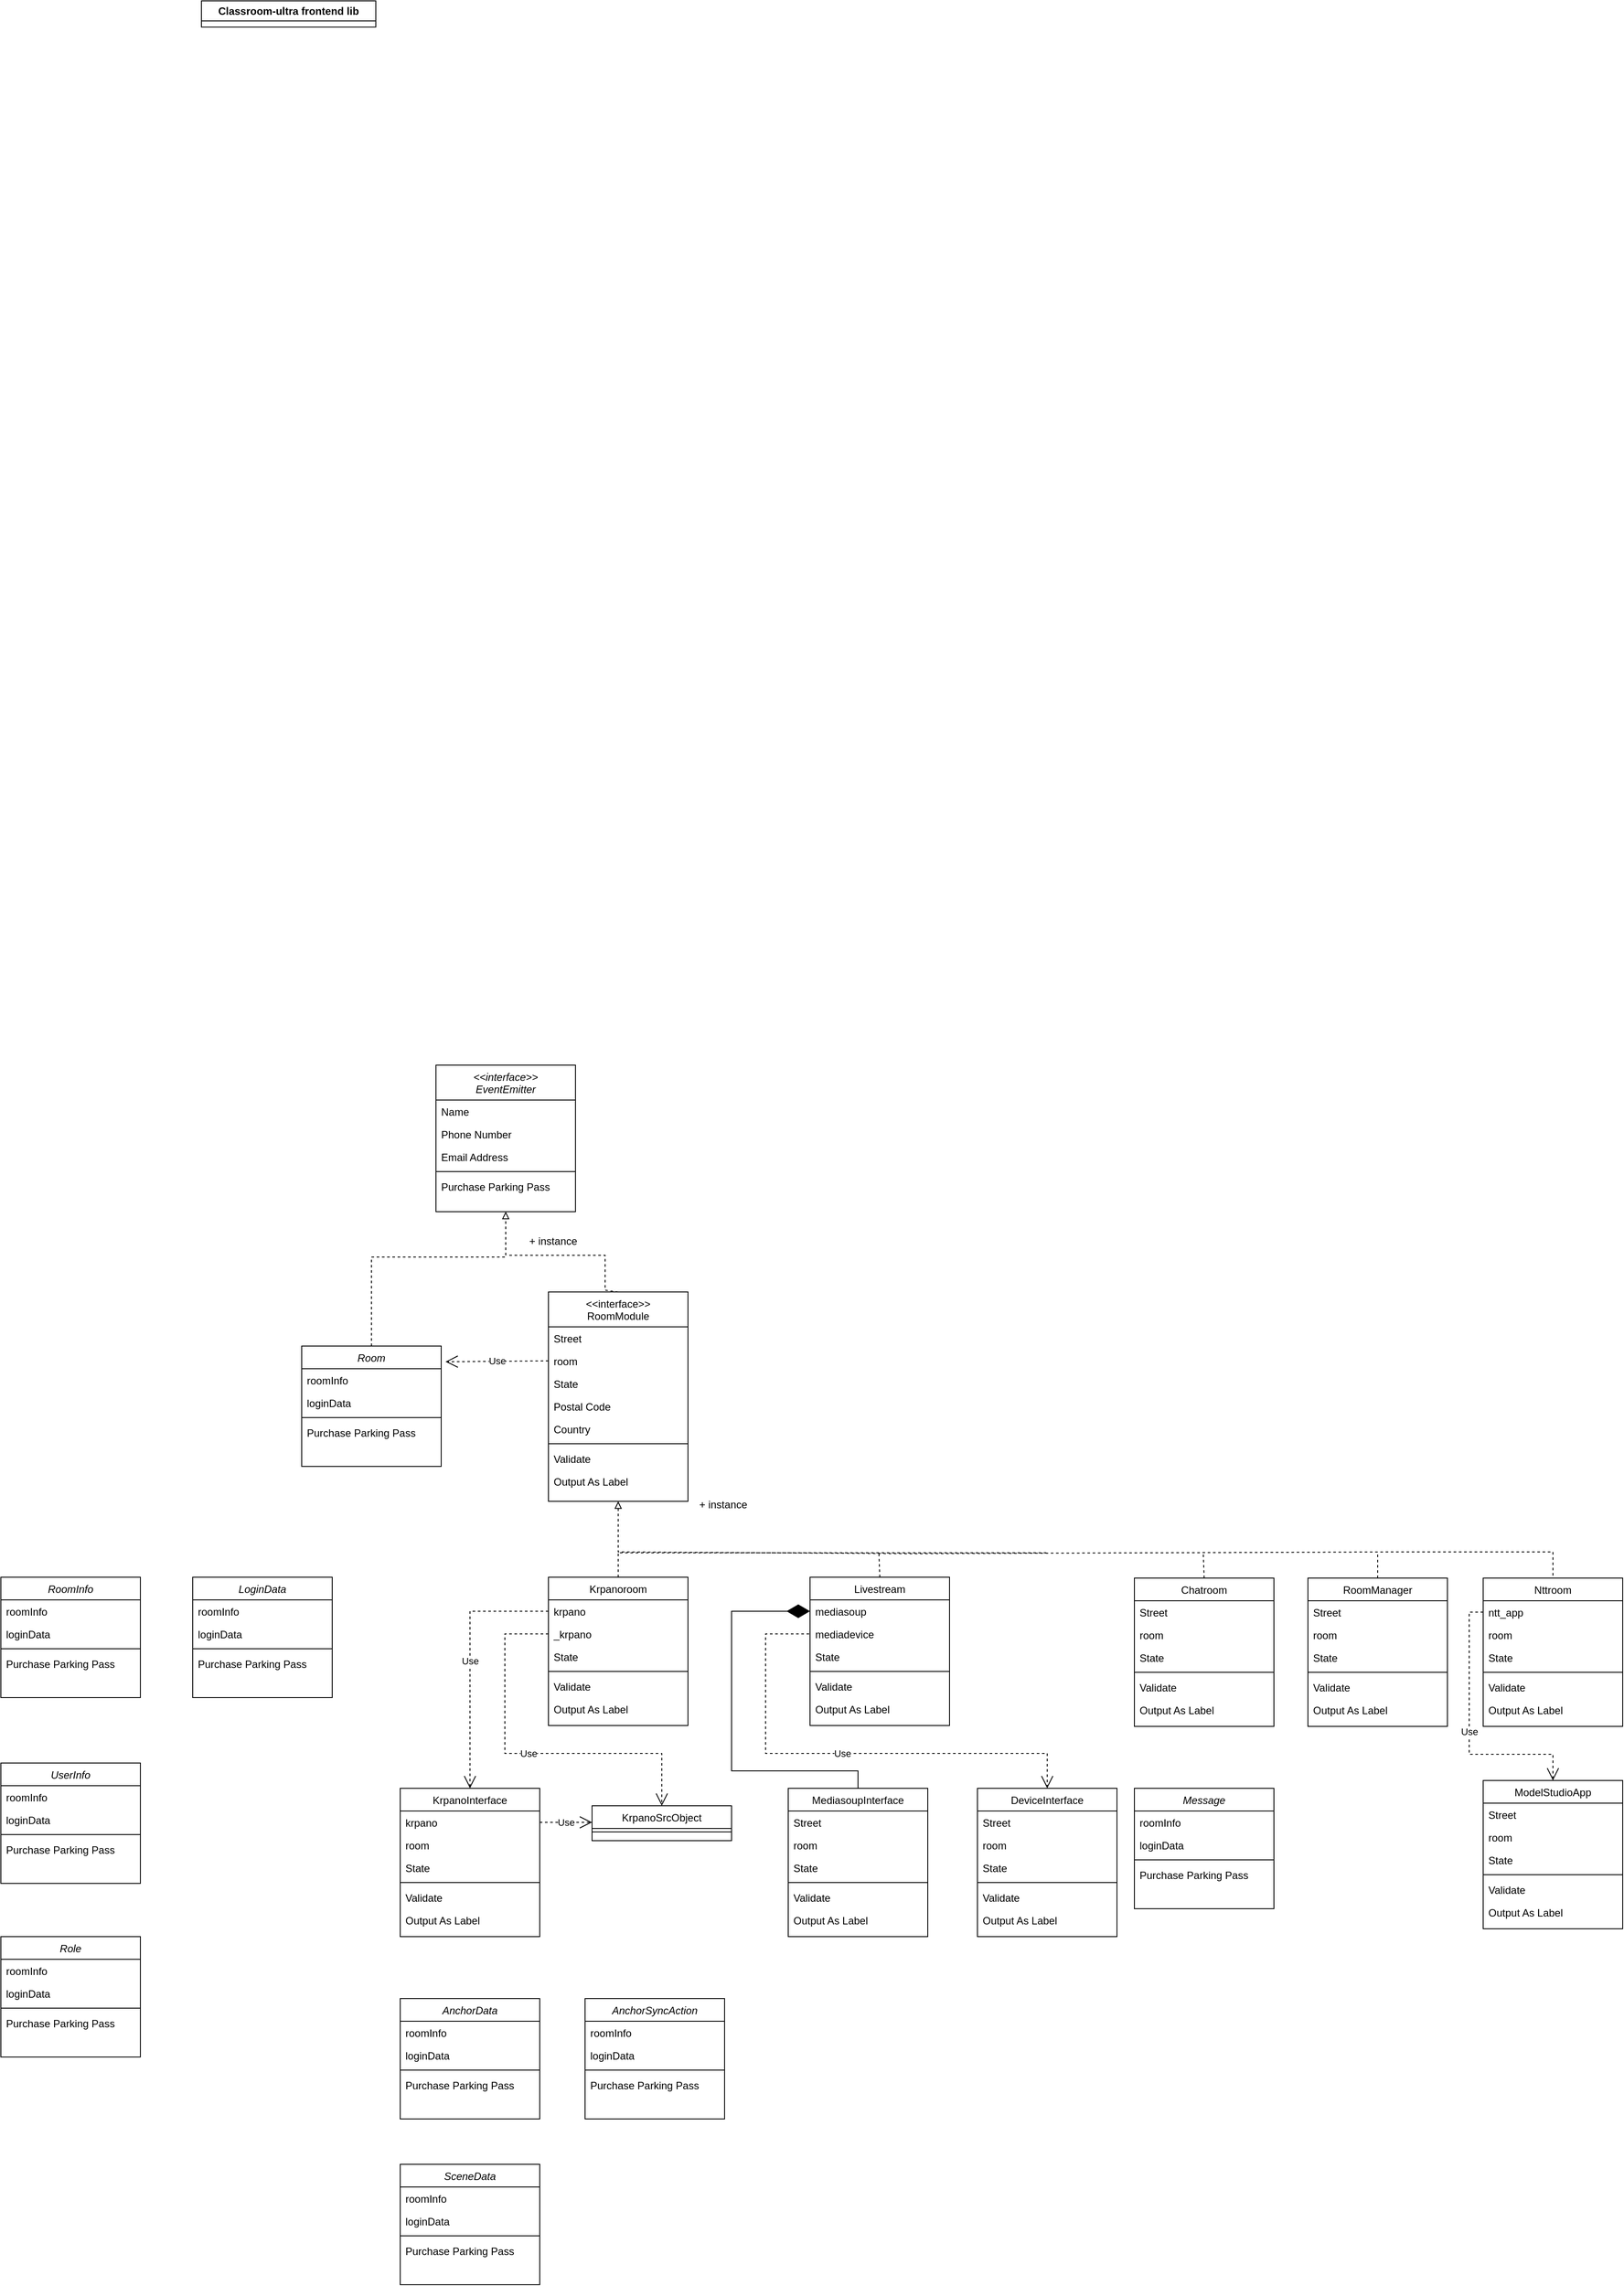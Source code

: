 <mxfile version="20.8.22" type="github">
  <diagram id="C5RBs43oDa-KdzZeNtuy" name="Page-1">
    <mxGraphModel dx="2206" dy="1175" grid="1" gridSize="10" guides="1" tooltips="1" connect="1" arrows="1" fold="1" page="1" pageScale="1" pageWidth="827" pageHeight="1169" math="0" shadow="0">
      <root>
        <mxCell id="WIyWlLk6GJQsqaUBKTNV-0" />
        <mxCell id="WIyWlLk6GJQsqaUBKTNV-1" parent="WIyWlLk6GJQsqaUBKTNV-0" />
        <mxCell id="bi9kwwSS0LqzK5G9adzB-57" value="Classroom-ultra frontend lib" style="swimlane;whiteSpace=wrap;html=1;startSize=23;" vertex="1" collapsed="1" parent="WIyWlLk6GJQsqaUBKTNV-1">
          <mxGeometry x="370" y="190" width="200" height="30" as="geometry">
            <mxRectangle x="370" y="190" width="1030" height="1080" as="alternateBounds" />
          </mxGeometry>
        </mxCell>
        <mxCell id="bi9kwwSS0LqzK5G9adzB-40" value="" style="endArrow=none;html=1;rounded=0;exitX=0.5;exitY=0;exitDx=0;exitDy=0;dashed=1;" edge="1" parent="WIyWlLk6GJQsqaUBKTNV-1" source="bi9kwwSS0LqzK5G9adzB-11">
          <mxGeometry width="50" height="50" relative="1" as="geometry">
            <mxPoint x="1233" y="1979" as="sourcePoint" />
            <mxPoint x="1147" y="1969" as="targetPoint" />
          </mxGeometry>
        </mxCell>
        <mxCell id="bi9kwwSS0LqzK5G9adzB-41" value="" style="endArrow=none;html=1;rounded=0;exitX=0.5;exitY=0;exitDx=0;exitDy=0;dashed=1;" edge="1" parent="WIyWlLk6GJQsqaUBKTNV-1" source="bi9kwwSS0LqzK5G9adzB-18">
          <mxGeometry width="50" height="50" relative="1" as="geometry">
            <mxPoint x="1409" y="1980" as="sourcePoint" />
            <mxPoint x="1519" y="1970" as="targetPoint" />
          </mxGeometry>
        </mxCell>
        <mxCell id="bi9kwwSS0LqzK5G9adzB-43" value="" style="endArrow=none;html=1;rounded=0;exitX=0.5;exitY=0;exitDx=0;exitDy=0;dashed=1;" edge="1" parent="WIyWlLk6GJQsqaUBKTNV-1" source="bi9kwwSS0LqzK5G9adzB-25">
          <mxGeometry width="50" height="50" relative="1" as="geometry">
            <mxPoint x="1409" y="1980" as="sourcePoint" />
            <mxPoint x="1719" y="1970" as="targetPoint" />
          </mxGeometry>
        </mxCell>
        <mxCell id="zkfFHV4jXpPFQw0GAbJ--0" value="Room" style="swimlane;fontStyle=2;align=center;verticalAlign=top;childLayout=stackLayout;horizontal=1;startSize=26;horizontalStack=0;resizeParent=1;resizeLast=0;collapsible=1;marginBottom=0;rounded=0;shadow=0;strokeWidth=1;" parent="WIyWlLk6GJQsqaUBKTNV-1" vertex="1">
          <mxGeometry x="485" y="1732" width="160" height="138" as="geometry">
            <mxRectangle x="230" y="140" width="160" height="26" as="alternateBounds" />
          </mxGeometry>
        </mxCell>
        <mxCell id="zkfFHV4jXpPFQw0GAbJ--1" value="roomInfo" style="text;align=left;verticalAlign=top;spacingLeft=4;spacingRight=4;overflow=hidden;rotatable=0;points=[[0,0.5],[1,0.5]];portConstraint=eastwest;" parent="zkfFHV4jXpPFQw0GAbJ--0" vertex="1">
          <mxGeometry y="26" width="160" height="26" as="geometry" />
        </mxCell>
        <mxCell id="zkfFHV4jXpPFQw0GAbJ--3" value="loginData" style="text;align=left;verticalAlign=top;spacingLeft=4;spacingRight=4;overflow=hidden;rotatable=0;points=[[0,0.5],[1,0.5]];portConstraint=eastwest;rounded=0;shadow=0;html=0;" parent="zkfFHV4jXpPFQw0GAbJ--0" vertex="1">
          <mxGeometry y="52" width="160" height="26" as="geometry" />
        </mxCell>
        <mxCell id="zkfFHV4jXpPFQw0GAbJ--4" value="" style="line;html=1;strokeWidth=1;align=left;verticalAlign=middle;spacingTop=-1;spacingLeft=3;spacingRight=3;rotatable=0;labelPosition=right;points=[];portConstraint=eastwest;" parent="zkfFHV4jXpPFQw0GAbJ--0" vertex="1">
          <mxGeometry y="78" width="160" height="8" as="geometry" />
        </mxCell>
        <mxCell id="zkfFHV4jXpPFQw0GAbJ--5" value="Purchase Parking Pass" style="text;align=left;verticalAlign=top;spacingLeft=4;spacingRight=4;overflow=hidden;rotatable=0;points=[[0,0.5],[1,0.5]];portConstraint=eastwest;" parent="zkfFHV4jXpPFQw0GAbJ--0" vertex="1">
          <mxGeometry y="86" width="160" height="26" as="geometry" />
        </mxCell>
        <mxCell id="bi9kwwSS0LqzK5G9adzB-54" value="+ instance" style="text;strokeColor=none;fillColor=none;align=left;verticalAlign=top;spacingLeft=4;spacingRight=4;overflow=hidden;rotatable=0;points=[[0,0.5],[1,0.5]];portConstraint=eastwest;" vertex="1" parent="WIyWlLk6GJQsqaUBKTNV-1">
          <mxGeometry x="935" y="1900" width="100" height="26" as="geometry" />
        </mxCell>
        <mxCell id="bi9kwwSS0LqzK5G9adzB-44" value="&lt;&lt;interface&gt;&gt;&#xa;EventEmitter" style="swimlane;fontStyle=2;align=center;verticalAlign=top;childLayout=stackLayout;horizontal=1;startSize=40;horizontalStack=0;resizeParent=1;resizeLast=0;collapsible=1;marginBottom=0;rounded=0;shadow=0;strokeWidth=1;" vertex="1" parent="WIyWlLk6GJQsqaUBKTNV-1">
          <mxGeometry x="639" y="1410" width="160" height="168" as="geometry">
            <mxRectangle x="230" y="140" width="160" height="26" as="alternateBounds" />
          </mxGeometry>
        </mxCell>
        <mxCell id="bi9kwwSS0LqzK5G9adzB-45" value="Name" style="text;align=left;verticalAlign=top;spacingLeft=4;spacingRight=4;overflow=hidden;rotatable=0;points=[[0,0.5],[1,0.5]];portConstraint=eastwest;" vertex="1" parent="bi9kwwSS0LqzK5G9adzB-44">
          <mxGeometry y="40" width="160" height="26" as="geometry" />
        </mxCell>
        <mxCell id="bi9kwwSS0LqzK5G9adzB-46" value="Phone Number" style="text;align=left;verticalAlign=top;spacingLeft=4;spacingRight=4;overflow=hidden;rotatable=0;points=[[0,0.5],[1,0.5]];portConstraint=eastwest;rounded=0;shadow=0;html=0;" vertex="1" parent="bi9kwwSS0LqzK5G9adzB-44">
          <mxGeometry y="66" width="160" height="26" as="geometry" />
        </mxCell>
        <mxCell id="bi9kwwSS0LqzK5G9adzB-47" value="Email Address" style="text;align=left;verticalAlign=top;spacingLeft=4;spacingRight=4;overflow=hidden;rotatable=0;points=[[0,0.5],[1,0.5]];portConstraint=eastwest;rounded=0;shadow=0;html=0;" vertex="1" parent="bi9kwwSS0LqzK5G9adzB-44">
          <mxGeometry y="92" width="160" height="26" as="geometry" />
        </mxCell>
        <mxCell id="bi9kwwSS0LqzK5G9adzB-48" value="" style="line;html=1;strokeWidth=1;align=left;verticalAlign=middle;spacingTop=-1;spacingLeft=3;spacingRight=3;rotatable=0;labelPosition=right;points=[];portConstraint=eastwest;" vertex="1" parent="bi9kwwSS0LqzK5G9adzB-44">
          <mxGeometry y="118" width="160" height="8" as="geometry" />
        </mxCell>
        <mxCell id="bi9kwwSS0LqzK5G9adzB-49" value="Purchase Parking Pass" style="text;align=left;verticalAlign=top;spacingLeft=4;spacingRight=4;overflow=hidden;rotatable=0;points=[[0,0.5],[1,0.5]];portConstraint=eastwest;" vertex="1" parent="bi9kwwSS0LqzK5G9adzB-44">
          <mxGeometry y="126" width="160" height="26" as="geometry" />
        </mxCell>
        <mxCell id="bi9kwwSS0LqzK5G9adzB-50" value="" style="endArrow=block;html=1;rounded=0;entryX=0.5;entryY=1;entryDx=0;entryDy=0;exitX=0.5;exitY=0;exitDx=0;exitDy=0;startArrow=none;startFill=0;endFill=0;dashed=1;" edge="1" parent="WIyWlLk6GJQsqaUBKTNV-1" source="zkfFHV4jXpPFQw0GAbJ--0" target="bi9kwwSS0LqzK5G9adzB-44">
          <mxGeometry width="50" height="50" relative="1" as="geometry">
            <mxPoint x="345" y="1910" as="sourcePoint" />
            <mxPoint x="395" y="1860" as="targetPoint" />
            <Array as="points">
              <mxPoint x="565" y="1630" />
              <mxPoint x="719" y="1630" />
            </Array>
          </mxGeometry>
        </mxCell>
        <mxCell id="zkfFHV4jXpPFQw0GAbJ--17" value="&lt;&lt;interface&gt;&gt;&#xa;RoomModule" style="swimlane;fontStyle=0;align=center;verticalAlign=top;childLayout=stackLayout;horizontal=1;startSize=40;horizontalStack=0;resizeParent=1;resizeLast=0;collapsible=1;marginBottom=0;rounded=0;shadow=0;strokeWidth=1;" parent="WIyWlLk6GJQsqaUBKTNV-1" vertex="1">
          <mxGeometry x="768" y="1670" width="160" height="240" as="geometry">
            <mxRectangle x="550" y="140" width="160" height="26" as="alternateBounds" />
          </mxGeometry>
        </mxCell>
        <mxCell id="zkfFHV4jXpPFQw0GAbJ--18" value="Street" style="text;align=left;verticalAlign=top;spacingLeft=4;spacingRight=4;overflow=hidden;rotatable=0;points=[[0,0.5],[1,0.5]];portConstraint=eastwest;" parent="zkfFHV4jXpPFQw0GAbJ--17" vertex="1">
          <mxGeometry y="40" width="160" height="26" as="geometry" />
        </mxCell>
        <mxCell id="zkfFHV4jXpPFQw0GAbJ--19" value="room" style="text;align=left;verticalAlign=top;spacingLeft=4;spacingRight=4;overflow=hidden;rotatable=0;points=[[0,0.5],[1,0.5]];portConstraint=eastwest;rounded=0;shadow=0;html=0;" parent="zkfFHV4jXpPFQw0GAbJ--17" vertex="1">
          <mxGeometry y="66" width="160" height="26" as="geometry" />
        </mxCell>
        <mxCell id="zkfFHV4jXpPFQw0GAbJ--20" value="State" style="text;align=left;verticalAlign=top;spacingLeft=4;spacingRight=4;overflow=hidden;rotatable=0;points=[[0,0.5],[1,0.5]];portConstraint=eastwest;rounded=0;shadow=0;html=0;" parent="zkfFHV4jXpPFQw0GAbJ--17" vertex="1">
          <mxGeometry y="92" width="160" height="26" as="geometry" />
        </mxCell>
        <mxCell id="zkfFHV4jXpPFQw0GAbJ--21" value="Postal Code" style="text;align=left;verticalAlign=top;spacingLeft=4;spacingRight=4;overflow=hidden;rotatable=0;points=[[0,0.5],[1,0.5]];portConstraint=eastwest;rounded=0;shadow=0;html=0;" parent="zkfFHV4jXpPFQw0GAbJ--17" vertex="1">
          <mxGeometry y="118" width="160" height="26" as="geometry" />
        </mxCell>
        <mxCell id="zkfFHV4jXpPFQw0GAbJ--22" value="Country" style="text;align=left;verticalAlign=top;spacingLeft=4;spacingRight=4;overflow=hidden;rotatable=0;points=[[0,0.5],[1,0.5]];portConstraint=eastwest;rounded=0;shadow=0;html=0;" parent="zkfFHV4jXpPFQw0GAbJ--17" vertex="1">
          <mxGeometry y="144" width="160" height="26" as="geometry" />
        </mxCell>
        <mxCell id="zkfFHV4jXpPFQw0GAbJ--23" value="" style="line;html=1;strokeWidth=1;align=left;verticalAlign=middle;spacingTop=-1;spacingLeft=3;spacingRight=3;rotatable=0;labelPosition=right;points=[];portConstraint=eastwest;" parent="zkfFHV4jXpPFQw0GAbJ--17" vertex="1">
          <mxGeometry y="170" width="160" height="8" as="geometry" />
        </mxCell>
        <mxCell id="zkfFHV4jXpPFQw0GAbJ--24" value="Validate" style="text;align=left;verticalAlign=top;spacingLeft=4;spacingRight=4;overflow=hidden;rotatable=0;points=[[0,0.5],[1,0.5]];portConstraint=eastwest;" parent="zkfFHV4jXpPFQw0GAbJ--17" vertex="1">
          <mxGeometry y="178" width="160" height="26" as="geometry" />
        </mxCell>
        <mxCell id="zkfFHV4jXpPFQw0GAbJ--25" value="Output As Label" style="text;align=left;verticalAlign=top;spacingLeft=4;spacingRight=4;overflow=hidden;rotatable=0;points=[[0,0.5],[1,0.5]];portConstraint=eastwest;" parent="zkfFHV4jXpPFQw0GAbJ--17" vertex="1">
          <mxGeometry y="204" width="160" height="26" as="geometry" />
        </mxCell>
        <mxCell id="bi9kwwSS0LqzK5G9adzB-2" value="Krpanoroom" style="swimlane;fontStyle=0;align=center;verticalAlign=top;childLayout=stackLayout;horizontal=1;startSize=26;horizontalStack=0;resizeParent=1;resizeLast=0;collapsible=1;marginBottom=0;rounded=0;shadow=0;strokeWidth=1;" vertex="1" parent="WIyWlLk6GJQsqaUBKTNV-1">
          <mxGeometry x="768" y="1997" width="160" height="170" as="geometry">
            <mxRectangle x="550" y="140" width="160" height="26" as="alternateBounds" />
          </mxGeometry>
        </mxCell>
        <mxCell id="bi9kwwSS0LqzK5G9adzB-3" value="krpano" style="text;align=left;verticalAlign=top;spacingLeft=4;spacingRight=4;overflow=hidden;rotatable=0;points=[[0,0.5],[1,0.5]];portConstraint=eastwest;" vertex="1" parent="bi9kwwSS0LqzK5G9adzB-2">
          <mxGeometry y="26" width="160" height="26" as="geometry" />
        </mxCell>
        <mxCell id="bi9kwwSS0LqzK5G9adzB-4" value="_krpano" style="text;align=left;verticalAlign=top;spacingLeft=4;spacingRight=4;overflow=hidden;rotatable=0;points=[[0,0.5],[1,0.5]];portConstraint=eastwest;rounded=0;shadow=0;html=0;" vertex="1" parent="bi9kwwSS0LqzK5G9adzB-2">
          <mxGeometry y="52" width="160" height="26" as="geometry" />
        </mxCell>
        <mxCell id="bi9kwwSS0LqzK5G9adzB-5" value="State" style="text;align=left;verticalAlign=top;spacingLeft=4;spacingRight=4;overflow=hidden;rotatable=0;points=[[0,0.5],[1,0.5]];portConstraint=eastwest;rounded=0;shadow=0;html=0;" vertex="1" parent="bi9kwwSS0LqzK5G9adzB-2">
          <mxGeometry y="78" width="160" height="26" as="geometry" />
        </mxCell>
        <mxCell id="bi9kwwSS0LqzK5G9adzB-8" value="" style="line;html=1;strokeWidth=1;align=left;verticalAlign=middle;spacingTop=-1;spacingLeft=3;spacingRight=3;rotatable=0;labelPosition=right;points=[];portConstraint=eastwest;" vertex="1" parent="bi9kwwSS0LqzK5G9adzB-2">
          <mxGeometry y="104" width="160" height="8" as="geometry" />
        </mxCell>
        <mxCell id="bi9kwwSS0LqzK5G9adzB-9" value="Validate" style="text;align=left;verticalAlign=top;spacingLeft=4;spacingRight=4;overflow=hidden;rotatable=0;points=[[0,0.5],[1,0.5]];portConstraint=eastwest;" vertex="1" parent="bi9kwwSS0LqzK5G9adzB-2">
          <mxGeometry y="112" width="160" height="26" as="geometry" />
        </mxCell>
        <mxCell id="bi9kwwSS0LqzK5G9adzB-10" value="Output As Label" style="text;align=left;verticalAlign=top;spacingLeft=4;spacingRight=4;overflow=hidden;rotatable=0;points=[[0,0.5],[1,0.5]];portConstraint=eastwest;" vertex="1" parent="bi9kwwSS0LqzK5G9adzB-2">
          <mxGeometry y="138" width="160" height="26" as="geometry" />
        </mxCell>
        <mxCell id="bi9kwwSS0LqzK5G9adzB-11" value="Livestream" style="swimlane;fontStyle=0;align=center;verticalAlign=top;childLayout=stackLayout;horizontal=1;startSize=26;horizontalStack=0;resizeParent=1;resizeLast=0;collapsible=1;marginBottom=0;rounded=0;shadow=0;strokeWidth=1;" vertex="1" parent="WIyWlLk6GJQsqaUBKTNV-1">
          <mxGeometry x="1068" y="1997" width="160" height="170" as="geometry">
            <mxRectangle x="550" y="140" width="160" height="26" as="alternateBounds" />
          </mxGeometry>
        </mxCell>
        <mxCell id="bi9kwwSS0LqzK5G9adzB-12" value="mediasoup" style="text;align=left;verticalAlign=top;spacingLeft=4;spacingRight=4;overflow=hidden;rotatable=0;points=[[0,0.5],[1,0.5]];portConstraint=eastwest;" vertex="1" parent="bi9kwwSS0LqzK5G9adzB-11">
          <mxGeometry y="26" width="160" height="26" as="geometry" />
        </mxCell>
        <mxCell id="bi9kwwSS0LqzK5G9adzB-13" value="mediadevice" style="text;align=left;verticalAlign=top;spacingLeft=4;spacingRight=4;overflow=hidden;rotatable=0;points=[[0,0.5],[1,0.5]];portConstraint=eastwest;rounded=0;shadow=0;html=0;" vertex="1" parent="bi9kwwSS0LqzK5G9adzB-11">
          <mxGeometry y="52" width="160" height="26" as="geometry" />
        </mxCell>
        <mxCell id="bi9kwwSS0LqzK5G9adzB-14" value="State" style="text;align=left;verticalAlign=top;spacingLeft=4;spacingRight=4;overflow=hidden;rotatable=0;points=[[0,0.5],[1,0.5]];portConstraint=eastwest;rounded=0;shadow=0;html=0;" vertex="1" parent="bi9kwwSS0LqzK5G9adzB-11">
          <mxGeometry y="78" width="160" height="26" as="geometry" />
        </mxCell>
        <mxCell id="bi9kwwSS0LqzK5G9adzB-15" value="" style="line;html=1;strokeWidth=1;align=left;verticalAlign=middle;spacingTop=-1;spacingLeft=3;spacingRight=3;rotatable=0;labelPosition=right;points=[];portConstraint=eastwest;" vertex="1" parent="bi9kwwSS0LqzK5G9adzB-11">
          <mxGeometry y="104" width="160" height="8" as="geometry" />
        </mxCell>
        <mxCell id="bi9kwwSS0LqzK5G9adzB-16" value="Validate" style="text;align=left;verticalAlign=top;spacingLeft=4;spacingRight=4;overflow=hidden;rotatable=0;points=[[0,0.5],[1,0.5]];portConstraint=eastwest;" vertex="1" parent="bi9kwwSS0LqzK5G9adzB-11">
          <mxGeometry y="112" width="160" height="26" as="geometry" />
        </mxCell>
        <mxCell id="bi9kwwSS0LqzK5G9adzB-17" value="Output As Label" style="text;align=left;verticalAlign=top;spacingLeft=4;spacingRight=4;overflow=hidden;rotatable=0;points=[[0,0.5],[1,0.5]];portConstraint=eastwest;" vertex="1" parent="bi9kwwSS0LqzK5G9adzB-11">
          <mxGeometry y="138" width="160" height="26" as="geometry" />
        </mxCell>
        <mxCell id="bi9kwwSS0LqzK5G9adzB-18" value="Chatroom" style="swimlane;fontStyle=0;align=center;verticalAlign=top;childLayout=stackLayout;horizontal=1;startSize=26;horizontalStack=0;resizeParent=1;resizeLast=0;collapsible=1;marginBottom=0;rounded=0;shadow=0;strokeWidth=1;" vertex="1" parent="WIyWlLk6GJQsqaUBKTNV-1">
          <mxGeometry x="1440" y="1998" width="160" height="170" as="geometry">
            <mxRectangle x="550" y="140" width="160" height="26" as="alternateBounds" />
          </mxGeometry>
        </mxCell>
        <mxCell id="bi9kwwSS0LqzK5G9adzB-19" value="Street" style="text;align=left;verticalAlign=top;spacingLeft=4;spacingRight=4;overflow=hidden;rotatable=0;points=[[0,0.5],[1,0.5]];portConstraint=eastwest;" vertex="1" parent="bi9kwwSS0LqzK5G9adzB-18">
          <mxGeometry y="26" width="160" height="26" as="geometry" />
        </mxCell>
        <mxCell id="bi9kwwSS0LqzK5G9adzB-20" value="room" style="text;align=left;verticalAlign=top;spacingLeft=4;spacingRight=4;overflow=hidden;rotatable=0;points=[[0,0.5],[1,0.5]];portConstraint=eastwest;rounded=0;shadow=0;html=0;" vertex="1" parent="bi9kwwSS0LqzK5G9adzB-18">
          <mxGeometry y="52" width="160" height="26" as="geometry" />
        </mxCell>
        <mxCell id="bi9kwwSS0LqzK5G9adzB-21" value="State" style="text;align=left;verticalAlign=top;spacingLeft=4;spacingRight=4;overflow=hidden;rotatable=0;points=[[0,0.5],[1,0.5]];portConstraint=eastwest;rounded=0;shadow=0;html=0;" vertex="1" parent="bi9kwwSS0LqzK5G9adzB-18">
          <mxGeometry y="78" width="160" height="26" as="geometry" />
        </mxCell>
        <mxCell id="bi9kwwSS0LqzK5G9adzB-22" value="" style="line;html=1;strokeWidth=1;align=left;verticalAlign=middle;spacingTop=-1;spacingLeft=3;spacingRight=3;rotatable=0;labelPosition=right;points=[];portConstraint=eastwest;" vertex="1" parent="bi9kwwSS0LqzK5G9adzB-18">
          <mxGeometry y="104" width="160" height="8" as="geometry" />
        </mxCell>
        <mxCell id="bi9kwwSS0LqzK5G9adzB-23" value="Validate" style="text;align=left;verticalAlign=top;spacingLeft=4;spacingRight=4;overflow=hidden;rotatable=0;points=[[0,0.5],[1,0.5]];portConstraint=eastwest;" vertex="1" parent="bi9kwwSS0LqzK5G9adzB-18">
          <mxGeometry y="112" width="160" height="26" as="geometry" />
        </mxCell>
        <mxCell id="bi9kwwSS0LqzK5G9adzB-24" value="Output As Label" style="text;align=left;verticalAlign=top;spacingLeft=4;spacingRight=4;overflow=hidden;rotatable=0;points=[[0,0.5],[1,0.5]];portConstraint=eastwest;" vertex="1" parent="bi9kwwSS0LqzK5G9adzB-18">
          <mxGeometry y="138" width="160" height="26" as="geometry" />
        </mxCell>
        <mxCell id="bi9kwwSS0LqzK5G9adzB-25" value="RoomManager" style="swimlane;fontStyle=0;align=center;verticalAlign=top;childLayout=stackLayout;horizontal=1;startSize=26;horizontalStack=0;resizeParent=1;resizeLast=0;collapsible=1;marginBottom=0;rounded=0;shadow=0;strokeWidth=1;" vertex="1" parent="WIyWlLk6GJQsqaUBKTNV-1">
          <mxGeometry x="1639" y="1998" width="160" height="170" as="geometry">
            <mxRectangle x="550" y="140" width="160" height="26" as="alternateBounds" />
          </mxGeometry>
        </mxCell>
        <mxCell id="bi9kwwSS0LqzK5G9adzB-26" value="Street" style="text;align=left;verticalAlign=top;spacingLeft=4;spacingRight=4;overflow=hidden;rotatable=0;points=[[0,0.5],[1,0.5]];portConstraint=eastwest;" vertex="1" parent="bi9kwwSS0LqzK5G9adzB-25">
          <mxGeometry y="26" width="160" height="26" as="geometry" />
        </mxCell>
        <mxCell id="bi9kwwSS0LqzK5G9adzB-27" value="room" style="text;align=left;verticalAlign=top;spacingLeft=4;spacingRight=4;overflow=hidden;rotatable=0;points=[[0,0.5],[1,0.5]];portConstraint=eastwest;rounded=0;shadow=0;html=0;" vertex="1" parent="bi9kwwSS0LqzK5G9adzB-25">
          <mxGeometry y="52" width="160" height="26" as="geometry" />
        </mxCell>
        <mxCell id="bi9kwwSS0LqzK5G9adzB-28" value="State" style="text;align=left;verticalAlign=top;spacingLeft=4;spacingRight=4;overflow=hidden;rotatable=0;points=[[0,0.5],[1,0.5]];portConstraint=eastwest;rounded=0;shadow=0;html=0;" vertex="1" parent="bi9kwwSS0LqzK5G9adzB-25">
          <mxGeometry y="78" width="160" height="26" as="geometry" />
        </mxCell>
        <mxCell id="bi9kwwSS0LqzK5G9adzB-29" value="" style="line;html=1;strokeWidth=1;align=left;verticalAlign=middle;spacingTop=-1;spacingLeft=3;spacingRight=3;rotatable=0;labelPosition=right;points=[];portConstraint=eastwest;" vertex="1" parent="bi9kwwSS0LqzK5G9adzB-25">
          <mxGeometry y="104" width="160" height="8" as="geometry" />
        </mxCell>
        <mxCell id="bi9kwwSS0LqzK5G9adzB-30" value="Validate" style="text;align=left;verticalAlign=top;spacingLeft=4;spacingRight=4;overflow=hidden;rotatable=0;points=[[0,0.5],[1,0.5]];portConstraint=eastwest;" vertex="1" parent="bi9kwwSS0LqzK5G9adzB-25">
          <mxGeometry y="112" width="160" height="26" as="geometry" />
        </mxCell>
        <mxCell id="bi9kwwSS0LqzK5G9adzB-31" value="Output As Label" style="text;align=left;verticalAlign=top;spacingLeft=4;spacingRight=4;overflow=hidden;rotatable=0;points=[[0,0.5],[1,0.5]];portConstraint=eastwest;" vertex="1" parent="bi9kwwSS0LqzK5G9adzB-25">
          <mxGeometry y="138" width="160" height="26" as="geometry" />
        </mxCell>
        <mxCell id="bi9kwwSS0LqzK5G9adzB-32" value="Nttroom" style="swimlane;fontStyle=0;align=center;verticalAlign=top;childLayout=stackLayout;horizontal=1;startSize=26;horizontalStack=0;resizeParent=1;resizeLast=0;collapsible=1;marginBottom=0;rounded=0;shadow=0;strokeWidth=1;" vertex="1" parent="WIyWlLk6GJQsqaUBKTNV-1">
          <mxGeometry x="1840" y="1998" width="160" height="170" as="geometry">
            <mxRectangle x="550" y="140" width="160" height="26" as="alternateBounds" />
          </mxGeometry>
        </mxCell>
        <mxCell id="bi9kwwSS0LqzK5G9adzB-33" value="ntt_app" style="text;align=left;verticalAlign=top;spacingLeft=4;spacingRight=4;overflow=hidden;rotatable=0;points=[[0,0.5],[1,0.5]];portConstraint=eastwest;" vertex="1" parent="bi9kwwSS0LqzK5G9adzB-32">
          <mxGeometry y="26" width="160" height="26" as="geometry" />
        </mxCell>
        <mxCell id="bi9kwwSS0LqzK5G9adzB-34" value="room" style="text;align=left;verticalAlign=top;spacingLeft=4;spacingRight=4;overflow=hidden;rotatable=0;points=[[0,0.5],[1,0.5]];portConstraint=eastwest;rounded=0;shadow=0;html=0;" vertex="1" parent="bi9kwwSS0LqzK5G9adzB-32">
          <mxGeometry y="52" width="160" height="26" as="geometry" />
        </mxCell>
        <mxCell id="bi9kwwSS0LqzK5G9adzB-35" value="State" style="text;align=left;verticalAlign=top;spacingLeft=4;spacingRight=4;overflow=hidden;rotatable=0;points=[[0,0.5],[1,0.5]];portConstraint=eastwest;rounded=0;shadow=0;html=0;" vertex="1" parent="bi9kwwSS0LqzK5G9adzB-32">
          <mxGeometry y="78" width="160" height="26" as="geometry" />
        </mxCell>
        <mxCell id="bi9kwwSS0LqzK5G9adzB-36" value="" style="line;html=1;strokeWidth=1;align=left;verticalAlign=middle;spacingTop=-1;spacingLeft=3;spacingRight=3;rotatable=0;labelPosition=right;points=[];portConstraint=eastwest;" vertex="1" parent="bi9kwwSS0LqzK5G9adzB-32">
          <mxGeometry y="104" width="160" height="8" as="geometry" />
        </mxCell>
        <mxCell id="bi9kwwSS0LqzK5G9adzB-37" value="Validate" style="text;align=left;verticalAlign=top;spacingLeft=4;spacingRight=4;overflow=hidden;rotatable=0;points=[[0,0.5],[1,0.5]];portConstraint=eastwest;" vertex="1" parent="bi9kwwSS0LqzK5G9adzB-32">
          <mxGeometry y="112" width="160" height="26" as="geometry" />
        </mxCell>
        <mxCell id="bi9kwwSS0LqzK5G9adzB-38" value="Output As Label" style="text;align=left;verticalAlign=top;spacingLeft=4;spacingRight=4;overflow=hidden;rotatable=0;points=[[0,0.5],[1,0.5]];portConstraint=eastwest;" vertex="1" parent="bi9kwwSS0LqzK5G9adzB-32">
          <mxGeometry y="138" width="160" height="26" as="geometry" />
        </mxCell>
        <mxCell id="bi9kwwSS0LqzK5G9adzB-53" value="+ instance" style="text;strokeColor=none;fillColor=none;align=left;verticalAlign=top;spacingLeft=4;spacingRight=4;overflow=hidden;rotatable=0;points=[[0,0.5],[1,0.5]];portConstraint=eastwest;" vertex="1" parent="WIyWlLk6GJQsqaUBKTNV-1">
          <mxGeometry x="740" y="1598" width="100" height="26" as="geometry" />
        </mxCell>
        <mxCell id="bi9kwwSS0LqzK5G9adzB-42" value="" style="endArrow=none;html=1;rounded=0;entryX=0.5;entryY=0;entryDx=0;entryDy=0;endFill=0;startArrow=block;startFill=0;dashed=1;exitX=0.5;exitY=1;exitDx=0;exitDy=0;" edge="1" parent="WIyWlLk6GJQsqaUBKTNV-1" source="zkfFHV4jXpPFQw0GAbJ--17" target="bi9kwwSS0LqzK5G9adzB-32">
          <mxGeometry width="50" height="50" relative="1" as="geometry">
            <mxPoint x="831" y="1948" as="sourcePoint" />
            <mxPoint x="725" y="1930" as="targetPoint" />
            <Array as="points">
              <mxPoint x="848" y="1968" />
              <mxPoint x="1185" y="1970" />
              <mxPoint x="1744" y="1968" />
              <mxPoint x="1920" y="1968" />
            </Array>
          </mxGeometry>
        </mxCell>
        <mxCell id="bi9kwwSS0LqzK5G9adzB-61" value="MediasoupInterface" style="swimlane;fontStyle=0;align=center;verticalAlign=top;childLayout=stackLayout;horizontal=1;startSize=26;horizontalStack=0;resizeParent=1;resizeLast=0;collapsible=1;marginBottom=0;rounded=0;shadow=0;strokeWidth=1;" vertex="1" parent="WIyWlLk6GJQsqaUBKTNV-1">
          <mxGeometry x="1043" y="2239" width="160" height="170" as="geometry">
            <mxRectangle x="550" y="140" width="160" height="26" as="alternateBounds" />
          </mxGeometry>
        </mxCell>
        <mxCell id="bi9kwwSS0LqzK5G9adzB-62" value="Street" style="text;align=left;verticalAlign=top;spacingLeft=4;spacingRight=4;overflow=hidden;rotatable=0;points=[[0,0.5],[1,0.5]];portConstraint=eastwest;" vertex="1" parent="bi9kwwSS0LqzK5G9adzB-61">
          <mxGeometry y="26" width="160" height="26" as="geometry" />
        </mxCell>
        <mxCell id="bi9kwwSS0LqzK5G9adzB-63" value="room" style="text;align=left;verticalAlign=top;spacingLeft=4;spacingRight=4;overflow=hidden;rotatable=0;points=[[0,0.5],[1,0.5]];portConstraint=eastwest;rounded=0;shadow=0;html=0;" vertex="1" parent="bi9kwwSS0LqzK5G9adzB-61">
          <mxGeometry y="52" width="160" height="26" as="geometry" />
        </mxCell>
        <mxCell id="bi9kwwSS0LqzK5G9adzB-64" value="State" style="text;align=left;verticalAlign=top;spacingLeft=4;spacingRight=4;overflow=hidden;rotatable=0;points=[[0,0.5],[1,0.5]];portConstraint=eastwest;rounded=0;shadow=0;html=0;" vertex="1" parent="bi9kwwSS0LqzK5G9adzB-61">
          <mxGeometry y="78" width="160" height="26" as="geometry" />
        </mxCell>
        <mxCell id="bi9kwwSS0LqzK5G9adzB-65" value="" style="line;html=1;strokeWidth=1;align=left;verticalAlign=middle;spacingTop=-1;spacingLeft=3;spacingRight=3;rotatable=0;labelPosition=right;points=[];portConstraint=eastwest;" vertex="1" parent="bi9kwwSS0LqzK5G9adzB-61">
          <mxGeometry y="104" width="160" height="8" as="geometry" />
        </mxCell>
        <mxCell id="bi9kwwSS0LqzK5G9adzB-66" value="Validate" style="text;align=left;verticalAlign=top;spacingLeft=4;spacingRight=4;overflow=hidden;rotatable=0;points=[[0,0.5],[1,0.5]];portConstraint=eastwest;" vertex="1" parent="bi9kwwSS0LqzK5G9adzB-61">
          <mxGeometry y="112" width="160" height="26" as="geometry" />
        </mxCell>
        <mxCell id="bi9kwwSS0LqzK5G9adzB-67" value="Output As Label" style="text;align=left;verticalAlign=top;spacingLeft=4;spacingRight=4;overflow=hidden;rotatable=0;points=[[0,0.5],[1,0.5]];portConstraint=eastwest;" vertex="1" parent="bi9kwwSS0LqzK5G9adzB-61">
          <mxGeometry y="138" width="160" height="26" as="geometry" />
        </mxCell>
        <mxCell id="bi9kwwSS0LqzK5G9adzB-75" value="DeviceInterface" style="swimlane;fontStyle=0;align=center;verticalAlign=top;childLayout=stackLayout;horizontal=1;startSize=26;horizontalStack=0;resizeParent=1;resizeLast=0;collapsible=1;marginBottom=0;rounded=0;shadow=0;strokeWidth=1;" vertex="1" parent="WIyWlLk6GJQsqaUBKTNV-1">
          <mxGeometry x="1260" y="2239" width="160" height="170" as="geometry">
            <mxRectangle x="550" y="140" width="160" height="26" as="alternateBounds" />
          </mxGeometry>
        </mxCell>
        <mxCell id="bi9kwwSS0LqzK5G9adzB-76" value="Street" style="text;align=left;verticalAlign=top;spacingLeft=4;spacingRight=4;overflow=hidden;rotatable=0;points=[[0,0.5],[1,0.5]];portConstraint=eastwest;" vertex="1" parent="bi9kwwSS0LqzK5G9adzB-75">
          <mxGeometry y="26" width="160" height="26" as="geometry" />
        </mxCell>
        <mxCell id="bi9kwwSS0LqzK5G9adzB-77" value="room" style="text;align=left;verticalAlign=top;spacingLeft=4;spacingRight=4;overflow=hidden;rotatable=0;points=[[0,0.5],[1,0.5]];portConstraint=eastwest;rounded=0;shadow=0;html=0;" vertex="1" parent="bi9kwwSS0LqzK5G9adzB-75">
          <mxGeometry y="52" width="160" height="26" as="geometry" />
        </mxCell>
        <mxCell id="bi9kwwSS0LqzK5G9adzB-78" value="State" style="text;align=left;verticalAlign=top;spacingLeft=4;spacingRight=4;overflow=hidden;rotatable=0;points=[[0,0.5],[1,0.5]];portConstraint=eastwest;rounded=0;shadow=0;html=0;" vertex="1" parent="bi9kwwSS0LqzK5G9adzB-75">
          <mxGeometry y="78" width="160" height="26" as="geometry" />
        </mxCell>
        <mxCell id="bi9kwwSS0LqzK5G9adzB-79" value="" style="line;html=1;strokeWidth=1;align=left;verticalAlign=middle;spacingTop=-1;spacingLeft=3;spacingRight=3;rotatable=0;labelPosition=right;points=[];portConstraint=eastwest;" vertex="1" parent="bi9kwwSS0LqzK5G9adzB-75">
          <mxGeometry y="104" width="160" height="8" as="geometry" />
        </mxCell>
        <mxCell id="bi9kwwSS0LqzK5G9adzB-80" value="Validate" style="text;align=left;verticalAlign=top;spacingLeft=4;spacingRight=4;overflow=hidden;rotatable=0;points=[[0,0.5],[1,0.5]];portConstraint=eastwest;" vertex="1" parent="bi9kwwSS0LqzK5G9adzB-75">
          <mxGeometry y="112" width="160" height="26" as="geometry" />
        </mxCell>
        <mxCell id="bi9kwwSS0LqzK5G9adzB-81" value="Output As Label" style="text;align=left;verticalAlign=top;spacingLeft=4;spacingRight=4;overflow=hidden;rotatable=0;points=[[0,0.5],[1,0.5]];portConstraint=eastwest;" vertex="1" parent="bi9kwwSS0LqzK5G9adzB-75">
          <mxGeometry y="138" width="160" height="26" as="geometry" />
        </mxCell>
        <mxCell id="bi9kwwSS0LqzK5G9adzB-68" value="KrpanoInterface" style="swimlane;fontStyle=0;align=center;verticalAlign=top;childLayout=stackLayout;horizontal=1;startSize=26;horizontalStack=0;resizeParent=1;resizeLast=0;collapsible=1;marginBottom=0;rounded=0;shadow=0;strokeWidth=1;" vertex="1" parent="WIyWlLk6GJQsqaUBKTNV-1">
          <mxGeometry x="598" y="2239" width="160" height="170" as="geometry">
            <mxRectangle x="550" y="140" width="160" height="26" as="alternateBounds" />
          </mxGeometry>
        </mxCell>
        <mxCell id="bi9kwwSS0LqzK5G9adzB-69" value="krpano" style="text;align=left;verticalAlign=top;spacingLeft=4;spacingRight=4;overflow=hidden;rotatable=0;points=[[0,0.5],[1,0.5]];portConstraint=eastwest;" vertex="1" parent="bi9kwwSS0LqzK5G9adzB-68">
          <mxGeometry y="26" width="160" height="26" as="geometry" />
        </mxCell>
        <mxCell id="bi9kwwSS0LqzK5G9adzB-70" value="room" style="text;align=left;verticalAlign=top;spacingLeft=4;spacingRight=4;overflow=hidden;rotatable=0;points=[[0,0.5],[1,0.5]];portConstraint=eastwest;rounded=0;shadow=0;html=0;" vertex="1" parent="bi9kwwSS0LqzK5G9adzB-68">
          <mxGeometry y="52" width="160" height="26" as="geometry" />
        </mxCell>
        <mxCell id="bi9kwwSS0LqzK5G9adzB-71" value="State" style="text;align=left;verticalAlign=top;spacingLeft=4;spacingRight=4;overflow=hidden;rotatable=0;points=[[0,0.5],[1,0.5]];portConstraint=eastwest;rounded=0;shadow=0;html=0;" vertex="1" parent="bi9kwwSS0LqzK5G9adzB-68">
          <mxGeometry y="78" width="160" height="26" as="geometry" />
        </mxCell>
        <mxCell id="bi9kwwSS0LqzK5G9adzB-72" value="" style="line;html=1;strokeWidth=1;align=left;verticalAlign=middle;spacingTop=-1;spacingLeft=3;spacingRight=3;rotatable=0;labelPosition=right;points=[];portConstraint=eastwest;" vertex="1" parent="bi9kwwSS0LqzK5G9adzB-68">
          <mxGeometry y="104" width="160" height="8" as="geometry" />
        </mxCell>
        <mxCell id="bi9kwwSS0LqzK5G9adzB-73" value="Validate" style="text;align=left;verticalAlign=top;spacingLeft=4;spacingRight=4;overflow=hidden;rotatable=0;points=[[0,0.5],[1,0.5]];portConstraint=eastwest;" vertex="1" parent="bi9kwwSS0LqzK5G9adzB-68">
          <mxGeometry y="112" width="160" height="26" as="geometry" />
        </mxCell>
        <mxCell id="bi9kwwSS0LqzK5G9adzB-74" value="Output As Label" style="text;align=left;verticalAlign=top;spacingLeft=4;spacingRight=4;overflow=hidden;rotatable=0;points=[[0,0.5],[1,0.5]];portConstraint=eastwest;" vertex="1" parent="bi9kwwSS0LqzK5G9adzB-68">
          <mxGeometry y="138" width="160" height="26" as="geometry" />
        </mxCell>
        <mxCell id="bi9kwwSS0LqzK5G9adzB-85" value="" style="endArrow=diamondThin;endFill=1;endSize=24;html=1;rounded=0;exitX=0.5;exitY=0;exitDx=0;exitDy=0;entryX=0;entryY=0.5;entryDx=0;entryDy=0;" edge="1" parent="WIyWlLk6GJQsqaUBKTNV-1" source="bi9kwwSS0LqzK5G9adzB-61" target="bi9kwwSS0LqzK5G9adzB-12">
          <mxGeometry width="160" relative="1" as="geometry">
            <mxPoint x="1043" y="2099" as="sourcePoint" />
            <mxPoint x="1043" y="2039" as="targetPoint" />
            <Array as="points">
              <mxPoint x="1123" y="2219" />
              <mxPoint x="978" y="2219" />
              <mxPoint x="978" y="2036" />
            </Array>
          </mxGeometry>
        </mxCell>
        <mxCell id="bi9kwwSS0LqzK5G9adzB-58" value="" style="endArrow=none;html=1;rounded=0;exitX=0.5;exitY=0;exitDx=0;exitDy=0;dashed=1;" edge="1" parent="WIyWlLk6GJQsqaUBKTNV-1" source="zkfFHV4jXpPFQw0GAbJ--17">
          <mxGeometry width="50" height="50" relative="1" as="geometry">
            <mxPoint x="575" y="1748" as="sourcePoint" />
            <mxPoint x="720" y="1628" as="targetPoint" />
            <Array as="points">
              <mxPoint x="833" y="1668" />
              <mxPoint x="833" y="1628" />
            </Array>
          </mxGeometry>
        </mxCell>
        <mxCell id="bi9kwwSS0LqzK5G9adzB-59" value="" style="endArrow=none;html=1;rounded=0;dashed=1;exitX=0.5;exitY=0;exitDx=0;exitDy=0;" edge="1" parent="WIyWlLk6GJQsqaUBKTNV-1" source="bi9kwwSS0LqzK5G9adzB-2">
          <mxGeometry width="50" height="50" relative="1" as="geometry">
            <mxPoint x="953" y="1997" as="sourcePoint" />
            <mxPoint x="1340" y="1969" as="targetPoint" />
            <Array as="points">
              <mxPoint x="848" y="1969" />
            </Array>
          </mxGeometry>
        </mxCell>
        <mxCell id="bi9kwwSS0LqzK5G9adzB-90" value="KrpanoSrcObject" style="swimlane;fontStyle=0;align=center;verticalAlign=top;childLayout=stackLayout;horizontal=1;startSize=26;horizontalStack=0;resizeParent=1;resizeLast=0;collapsible=1;marginBottom=0;rounded=0;shadow=0;strokeWidth=1;" vertex="1" parent="WIyWlLk6GJQsqaUBKTNV-1">
          <mxGeometry x="818" y="2259" width="160" height="40" as="geometry">
            <mxRectangle x="550" y="140" width="160" height="26" as="alternateBounds" />
          </mxGeometry>
        </mxCell>
        <mxCell id="bi9kwwSS0LqzK5G9adzB-94" value="" style="line;html=1;strokeWidth=1;align=left;verticalAlign=middle;spacingTop=-1;spacingLeft=3;spacingRight=3;rotatable=0;labelPosition=right;points=[];portConstraint=eastwest;" vertex="1" parent="bi9kwwSS0LqzK5G9adzB-90">
          <mxGeometry y="26" width="160" height="8" as="geometry" />
        </mxCell>
        <mxCell id="bi9kwwSS0LqzK5G9adzB-99" value="Use" style="endArrow=open;endSize=12;dashed=1;html=1;rounded=0;exitX=0;exitY=0.5;exitDx=0;exitDy=0;" edge="1" parent="WIyWlLk6GJQsqaUBKTNV-1" source="zkfFHV4jXpPFQw0GAbJ--19">
          <mxGeometry width="160" relative="1" as="geometry">
            <mxPoint x="460" y="2020" as="sourcePoint" />
            <mxPoint x="650" y="1750" as="targetPoint" />
          </mxGeometry>
        </mxCell>
        <mxCell id="bi9kwwSS0LqzK5G9adzB-100" value="Use" style="endArrow=open;endSize=12;dashed=1;html=1;rounded=0;exitX=0;exitY=0.5;exitDx=0;exitDy=0;entryX=0.5;entryY=0;entryDx=0;entryDy=0;" edge="1" parent="WIyWlLk6GJQsqaUBKTNV-1" source="bi9kwwSS0LqzK5G9adzB-4" target="bi9kwwSS0LqzK5G9adzB-90">
          <mxGeometry width="160" relative="1" as="geometry">
            <mxPoint x="1336" y="1758" as="sourcePoint" />
            <mxPoint x="1218" y="1759" as="targetPoint" />
            <Array as="points">
              <mxPoint x="718" y="2062" />
              <mxPoint x="718" y="2199" />
              <mxPoint x="898" y="2199" />
            </Array>
          </mxGeometry>
        </mxCell>
        <mxCell id="bi9kwwSS0LqzK5G9adzB-101" value="Use" style="endArrow=open;endSize=12;dashed=1;html=1;rounded=0;entryX=0;entryY=0.5;entryDx=0;entryDy=0;exitX=1;exitY=0.5;exitDx=0;exitDy=0;" edge="1" parent="WIyWlLk6GJQsqaUBKTNV-1" source="bi9kwwSS0LqzK5G9adzB-69">
          <mxGeometry width="160" relative="1" as="geometry">
            <mxPoint x="1018" y="2019" as="sourcePoint" />
            <mxPoint x="818" y="2278" as="targetPoint" />
          </mxGeometry>
        </mxCell>
        <mxCell id="bi9kwwSS0LqzK5G9adzB-102" value="Use" style="endArrow=open;endSize=12;dashed=1;html=1;rounded=0;exitX=0;exitY=0.5;exitDx=0;exitDy=0;entryX=0.5;entryY=0;entryDx=0;entryDy=0;" edge="1" parent="WIyWlLk6GJQsqaUBKTNV-1" target="bi9kwwSS0LqzK5G9adzB-75">
          <mxGeometry width="160" relative="1" as="geometry">
            <mxPoint x="1067" y="2062" as="sourcePoint" />
            <mxPoint x="1197" y="2239" as="targetPoint" />
            <Array as="points">
              <mxPoint x="1017" y="2062" />
              <mxPoint x="1017" y="2199" />
              <mxPoint x="1340" y="2199" />
            </Array>
          </mxGeometry>
        </mxCell>
        <mxCell id="bi9kwwSS0LqzK5G9adzB-103" value="Use" style="endArrow=open;endSize=12;dashed=1;html=1;rounded=0;exitX=0;exitY=0.5;exitDx=0;exitDy=0;entryX=0.5;entryY=0;entryDx=0;entryDy=0;" edge="1" parent="WIyWlLk6GJQsqaUBKTNV-1" source="bi9kwwSS0LqzK5G9adzB-3" target="bi9kwwSS0LqzK5G9adzB-68">
          <mxGeometry width="160" relative="1" as="geometry">
            <mxPoint x="998" y="2129" as="sourcePoint" />
            <mxPoint x="1158" y="2129" as="targetPoint" />
            <Array as="points">
              <mxPoint x="678" y="2036" />
            </Array>
          </mxGeometry>
        </mxCell>
        <mxCell id="bi9kwwSS0LqzK5G9adzB-104" value="ModelStudioApp" style="swimlane;fontStyle=0;align=center;verticalAlign=top;childLayout=stackLayout;horizontal=1;startSize=26;horizontalStack=0;resizeParent=1;resizeLast=0;collapsible=1;marginBottom=0;rounded=0;shadow=0;strokeWidth=1;" vertex="1" parent="WIyWlLk6GJQsqaUBKTNV-1">
          <mxGeometry x="1840" y="2230" width="160" height="170" as="geometry">
            <mxRectangle x="550" y="140" width="160" height="26" as="alternateBounds" />
          </mxGeometry>
        </mxCell>
        <mxCell id="bi9kwwSS0LqzK5G9adzB-105" value="Street" style="text;align=left;verticalAlign=top;spacingLeft=4;spacingRight=4;overflow=hidden;rotatable=0;points=[[0,0.5],[1,0.5]];portConstraint=eastwest;" vertex="1" parent="bi9kwwSS0LqzK5G9adzB-104">
          <mxGeometry y="26" width="160" height="26" as="geometry" />
        </mxCell>
        <mxCell id="bi9kwwSS0LqzK5G9adzB-106" value="room" style="text;align=left;verticalAlign=top;spacingLeft=4;spacingRight=4;overflow=hidden;rotatable=0;points=[[0,0.5],[1,0.5]];portConstraint=eastwest;rounded=0;shadow=0;html=0;" vertex="1" parent="bi9kwwSS0LqzK5G9adzB-104">
          <mxGeometry y="52" width="160" height="26" as="geometry" />
        </mxCell>
        <mxCell id="bi9kwwSS0LqzK5G9adzB-107" value="State" style="text;align=left;verticalAlign=top;spacingLeft=4;spacingRight=4;overflow=hidden;rotatable=0;points=[[0,0.5],[1,0.5]];portConstraint=eastwest;rounded=0;shadow=0;html=0;" vertex="1" parent="bi9kwwSS0LqzK5G9adzB-104">
          <mxGeometry y="78" width="160" height="26" as="geometry" />
        </mxCell>
        <mxCell id="bi9kwwSS0LqzK5G9adzB-108" value="" style="line;html=1;strokeWidth=1;align=left;verticalAlign=middle;spacingTop=-1;spacingLeft=3;spacingRight=3;rotatable=0;labelPosition=right;points=[];portConstraint=eastwest;" vertex="1" parent="bi9kwwSS0LqzK5G9adzB-104">
          <mxGeometry y="104" width="160" height="8" as="geometry" />
        </mxCell>
        <mxCell id="bi9kwwSS0LqzK5G9adzB-109" value="Validate" style="text;align=left;verticalAlign=top;spacingLeft=4;spacingRight=4;overflow=hidden;rotatable=0;points=[[0,0.5],[1,0.5]];portConstraint=eastwest;" vertex="1" parent="bi9kwwSS0LqzK5G9adzB-104">
          <mxGeometry y="112" width="160" height="26" as="geometry" />
        </mxCell>
        <mxCell id="bi9kwwSS0LqzK5G9adzB-110" value="Output As Label" style="text;align=left;verticalAlign=top;spacingLeft=4;spacingRight=4;overflow=hidden;rotatable=0;points=[[0,0.5],[1,0.5]];portConstraint=eastwest;" vertex="1" parent="bi9kwwSS0LqzK5G9adzB-104">
          <mxGeometry y="138" width="160" height="26" as="geometry" />
        </mxCell>
        <mxCell id="bi9kwwSS0LqzK5G9adzB-111" value="Use" style="endArrow=open;endSize=12;dashed=1;html=1;rounded=0;exitX=0;exitY=0.5;exitDx=0;exitDy=0;entryX=0.5;entryY=0;entryDx=0;entryDy=0;" edge="1" parent="WIyWlLk6GJQsqaUBKTNV-1" source="bi9kwwSS0LqzK5G9adzB-33" target="bi9kwwSS0LqzK5G9adzB-104">
          <mxGeometry width="160" relative="1" as="geometry">
            <mxPoint x="1714" y="2080" as="sourcePoint" />
            <mxPoint x="1874" y="2080" as="targetPoint" />
            <Array as="points">
              <mxPoint x="1824" y="2037" />
              <mxPoint x="1824" y="2200" />
              <mxPoint x="1920" y="2200" />
            </Array>
          </mxGeometry>
        </mxCell>
        <mxCell id="bi9kwwSS0LqzK5G9adzB-112" value="RoomInfo" style="swimlane;fontStyle=2;align=center;verticalAlign=top;childLayout=stackLayout;horizontal=1;startSize=26;horizontalStack=0;resizeParent=1;resizeLast=0;collapsible=1;marginBottom=0;rounded=0;shadow=0;strokeWidth=1;" vertex="1" parent="WIyWlLk6GJQsqaUBKTNV-1">
          <mxGeometry x="140" y="1997" width="160" height="138" as="geometry">
            <mxRectangle x="230" y="140" width="160" height="26" as="alternateBounds" />
          </mxGeometry>
        </mxCell>
        <mxCell id="bi9kwwSS0LqzK5G9adzB-113" value="roomInfo" style="text;align=left;verticalAlign=top;spacingLeft=4;spacingRight=4;overflow=hidden;rotatable=0;points=[[0,0.5],[1,0.5]];portConstraint=eastwest;" vertex="1" parent="bi9kwwSS0LqzK5G9adzB-112">
          <mxGeometry y="26" width="160" height="26" as="geometry" />
        </mxCell>
        <mxCell id="bi9kwwSS0LqzK5G9adzB-114" value="loginData" style="text;align=left;verticalAlign=top;spacingLeft=4;spacingRight=4;overflow=hidden;rotatable=0;points=[[0,0.5],[1,0.5]];portConstraint=eastwest;rounded=0;shadow=0;html=0;" vertex="1" parent="bi9kwwSS0LqzK5G9adzB-112">
          <mxGeometry y="52" width="160" height="26" as="geometry" />
        </mxCell>
        <mxCell id="bi9kwwSS0LqzK5G9adzB-115" value="" style="line;html=1;strokeWidth=1;align=left;verticalAlign=middle;spacingTop=-1;spacingLeft=3;spacingRight=3;rotatable=0;labelPosition=right;points=[];portConstraint=eastwest;" vertex="1" parent="bi9kwwSS0LqzK5G9adzB-112">
          <mxGeometry y="78" width="160" height="8" as="geometry" />
        </mxCell>
        <mxCell id="bi9kwwSS0LqzK5G9adzB-116" value="Purchase Parking Pass" style="text;align=left;verticalAlign=top;spacingLeft=4;spacingRight=4;overflow=hidden;rotatable=0;points=[[0,0.5],[1,0.5]];portConstraint=eastwest;" vertex="1" parent="bi9kwwSS0LqzK5G9adzB-112">
          <mxGeometry y="86" width="160" height="26" as="geometry" />
        </mxCell>
        <mxCell id="bi9kwwSS0LqzK5G9adzB-117" value="LoginData" style="swimlane;fontStyle=2;align=center;verticalAlign=top;childLayout=stackLayout;horizontal=1;startSize=26;horizontalStack=0;resizeParent=1;resizeLast=0;collapsible=1;marginBottom=0;rounded=0;shadow=0;strokeWidth=1;" vertex="1" parent="WIyWlLk6GJQsqaUBKTNV-1">
          <mxGeometry x="360" y="1997" width="160" height="138" as="geometry">
            <mxRectangle x="230" y="140" width="160" height="26" as="alternateBounds" />
          </mxGeometry>
        </mxCell>
        <mxCell id="bi9kwwSS0LqzK5G9adzB-118" value="roomInfo" style="text;align=left;verticalAlign=top;spacingLeft=4;spacingRight=4;overflow=hidden;rotatable=0;points=[[0,0.5],[1,0.5]];portConstraint=eastwest;" vertex="1" parent="bi9kwwSS0LqzK5G9adzB-117">
          <mxGeometry y="26" width="160" height="26" as="geometry" />
        </mxCell>
        <mxCell id="bi9kwwSS0LqzK5G9adzB-119" value="loginData" style="text;align=left;verticalAlign=top;spacingLeft=4;spacingRight=4;overflow=hidden;rotatable=0;points=[[0,0.5],[1,0.5]];portConstraint=eastwest;rounded=0;shadow=0;html=0;" vertex="1" parent="bi9kwwSS0LqzK5G9adzB-117">
          <mxGeometry y="52" width="160" height="26" as="geometry" />
        </mxCell>
        <mxCell id="bi9kwwSS0LqzK5G9adzB-120" value="" style="line;html=1;strokeWidth=1;align=left;verticalAlign=middle;spacingTop=-1;spacingLeft=3;spacingRight=3;rotatable=0;labelPosition=right;points=[];portConstraint=eastwest;" vertex="1" parent="bi9kwwSS0LqzK5G9adzB-117">
          <mxGeometry y="78" width="160" height="8" as="geometry" />
        </mxCell>
        <mxCell id="bi9kwwSS0LqzK5G9adzB-121" value="Purchase Parking Pass" style="text;align=left;verticalAlign=top;spacingLeft=4;spacingRight=4;overflow=hidden;rotatable=0;points=[[0,0.5],[1,0.5]];portConstraint=eastwest;" vertex="1" parent="bi9kwwSS0LqzK5G9adzB-117">
          <mxGeometry y="86" width="160" height="26" as="geometry" />
        </mxCell>
        <mxCell id="bi9kwwSS0LqzK5G9adzB-122" value="UserInfo" style="swimlane;fontStyle=2;align=center;verticalAlign=top;childLayout=stackLayout;horizontal=1;startSize=26;horizontalStack=0;resizeParent=1;resizeLast=0;collapsible=1;marginBottom=0;rounded=0;shadow=0;strokeWidth=1;" vertex="1" parent="WIyWlLk6GJQsqaUBKTNV-1">
          <mxGeometry x="140" y="2210" width="160" height="138" as="geometry">
            <mxRectangle x="230" y="140" width="160" height="26" as="alternateBounds" />
          </mxGeometry>
        </mxCell>
        <mxCell id="bi9kwwSS0LqzK5G9adzB-123" value="roomInfo" style="text;align=left;verticalAlign=top;spacingLeft=4;spacingRight=4;overflow=hidden;rotatable=0;points=[[0,0.5],[1,0.5]];portConstraint=eastwest;" vertex="1" parent="bi9kwwSS0LqzK5G9adzB-122">
          <mxGeometry y="26" width="160" height="26" as="geometry" />
        </mxCell>
        <mxCell id="bi9kwwSS0LqzK5G9adzB-124" value="loginData" style="text;align=left;verticalAlign=top;spacingLeft=4;spacingRight=4;overflow=hidden;rotatable=0;points=[[0,0.5],[1,0.5]];portConstraint=eastwest;rounded=0;shadow=0;html=0;" vertex="1" parent="bi9kwwSS0LqzK5G9adzB-122">
          <mxGeometry y="52" width="160" height="26" as="geometry" />
        </mxCell>
        <mxCell id="bi9kwwSS0LqzK5G9adzB-125" value="" style="line;html=1;strokeWidth=1;align=left;verticalAlign=middle;spacingTop=-1;spacingLeft=3;spacingRight=3;rotatable=0;labelPosition=right;points=[];portConstraint=eastwest;" vertex="1" parent="bi9kwwSS0LqzK5G9adzB-122">
          <mxGeometry y="78" width="160" height="8" as="geometry" />
        </mxCell>
        <mxCell id="bi9kwwSS0LqzK5G9adzB-126" value="Purchase Parking Pass" style="text;align=left;verticalAlign=top;spacingLeft=4;spacingRight=4;overflow=hidden;rotatable=0;points=[[0,0.5],[1,0.5]];portConstraint=eastwest;" vertex="1" parent="bi9kwwSS0LqzK5G9adzB-122">
          <mxGeometry y="86" width="160" height="26" as="geometry" />
        </mxCell>
        <mxCell id="bi9kwwSS0LqzK5G9adzB-127" value="Role" style="swimlane;fontStyle=2;align=center;verticalAlign=top;childLayout=stackLayout;horizontal=1;startSize=26;horizontalStack=0;resizeParent=1;resizeLast=0;collapsible=1;marginBottom=0;rounded=0;shadow=0;strokeWidth=1;" vertex="1" parent="WIyWlLk6GJQsqaUBKTNV-1">
          <mxGeometry x="140" y="2409" width="160" height="138" as="geometry">
            <mxRectangle x="230" y="140" width="160" height="26" as="alternateBounds" />
          </mxGeometry>
        </mxCell>
        <mxCell id="bi9kwwSS0LqzK5G9adzB-128" value="roomInfo" style="text;align=left;verticalAlign=top;spacingLeft=4;spacingRight=4;overflow=hidden;rotatable=0;points=[[0,0.5],[1,0.5]];portConstraint=eastwest;" vertex="1" parent="bi9kwwSS0LqzK5G9adzB-127">
          <mxGeometry y="26" width="160" height="26" as="geometry" />
        </mxCell>
        <mxCell id="bi9kwwSS0LqzK5G9adzB-129" value="loginData" style="text;align=left;verticalAlign=top;spacingLeft=4;spacingRight=4;overflow=hidden;rotatable=0;points=[[0,0.5],[1,0.5]];portConstraint=eastwest;rounded=0;shadow=0;html=0;" vertex="1" parent="bi9kwwSS0LqzK5G9adzB-127">
          <mxGeometry y="52" width="160" height="26" as="geometry" />
        </mxCell>
        <mxCell id="bi9kwwSS0LqzK5G9adzB-130" value="" style="line;html=1;strokeWidth=1;align=left;verticalAlign=middle;spacingTop=-1;spacingLeft=3;spacingRight=3;rotatable=0;labelPosition=right;points=[];portConstraint=eastwest;" vertex="1" parent="bi9kwwSS0LqzK5G9adzB-127">
          <mxGeometry y="78" width="160" height="8" as="geometry" />
        </mxCell>
        <mxCell id="bi9kwwSS0LqzK5G9adzB-131" value="Purchase Parking Pass" style="text;align=left;verticalAlign=top;spacingLeft=4;spacingRight=4;overflow=hidden;rotatable=0;points=[[0,0.5],[1,0.5]];portConstraint=eastwest;" vertex="1" parent="bi9kwwSS0LqzK5G9adzB-127">
          <mxGeometry y="86" width="160" height="26" as="geometry" />
        </mxCell>
        <mxCell id="bi9kwwSS0LqzK5G9adzB-132" value="AnchorData" style="swimlane;fontStyle=2;align=center;verticalAlign=top;childLayout=stackLayout;horizontal=1;startSize=26;horizontalStack=0;resizeParent=1;resizeLast=0;collapsible=1;marginBottom=0;rounded=0;shadow=0;strokeWidth=1;" vertex="1" parent="WIyWlLk6GJQsqaUBKTNV-1">
          <mxGeometry x="598" y="2480" width="160" height="138" as="geometry">
            <mxRectangle x="230" y="140" width="160" height="26" as="alternateBounds" />
          </mxGeometry>
        </mxCell>
        <mxCell id="bi9kwwSS0LqzK5G9adzB-133" value="roomInfo" style="text;align=left;verticalAlign=top;spacingLeft=4;spacingRight=4;overflow=hidden;rotatable=0;points=[[0,0.5],[1,0.5]];portConstraint=eastwest;" vertex="1" parent="bi9kwwSS0LqzK5G9adzB-132">
          <mxGeometry y="26" width="160" height="26" as="geometry" />
        </mxCell>
        <mxCell id="bi9kwwSS0LqzK5G9adzB-134" value="loginData" style="text;align=left;verticalAlign=top;spacingLeft=4;spacingRight=4;overflow=hidden;rotatable=0;points=[[0,0.5],[1,0.5]];portConstraint=eastwest;rounded=0;shadow=0;html=0;" vertex="1" parent="bi9kwwSS0LqzK5G9adzB-132">
          <mxGeometry y="52" width="160" height="26" as="geometry" />
        </mxCell>
        <mxCell id="bi9kwwSS0LqzK5G9adzB-135" value="" style="line;html=1;strokeWidth=1;align=left;verticalAlign=middle;spacingTop=-1;spacingLeft=3;spacingRight=3;rotatable=0;labelPosition=right;points=[];portConstraint=eastwest;" vertex="1" parent="bi9kwwSS0LqzK5G9adzB-132">
          <mxGeometry y="78" width="160" height="8" as="geometry" />
        </mxCell>
        <mxCell id="bi9kwwSS0LqzK5G9adzB-136" value="Purchase Parking Pass" style="text;align=left;verticalAlign=top;spacingLeft=4;spacingRight=4;overflow=hidden;rotatable=0;points=[[0,0.5],[1,0.5]];portConstraint=eastwest;" vertex="1" parent="bi9kwwSS0LqzK5G9adzB-132">
          <mxGeometry y="86" width="160" height="26" as="geometry" />
        </mxCell>
        <mxCell id="bi9kwwSS0LqzK5G9adzB-137" value="AnchorSyncAction" style="swimlane;fontStyle=2;align=center;verticalAlign=top;childLayout=stackLayout;horizontal=1;startSize=26;horizontalStack=0;resizeParent=1;resizeLast=0;collapsible=1;marginBottom=0;rounded=0;shadow=0;strokeWidth=1;" vertex="1" parent="WIyWlLk6GJQsqaUBKTNV-1">
          <mxGeometry x="810" y="2480" width="160" height="138" as="geometry">
            <mxRectangle x="230" y="140" width="160" height="26" as="alternateBounds" />
          </mxGeometry>
        </mxCell>
        <mxCell id="bi9kwwSS0LqzK5G9adzB-138" value="roomInfo" style="text;align=left;verticalAlign=top;spacingLeft=4;spacingRight=4;overflow=hidden;rotatable=0;points=[[0,0.5],[1,0.5]];portConstraint=eastwest;" vertex="1" parent="bi9kwwSS0LqzK5G9adzB-137">
          <mxGeometry y="26" width="160" height="26" as="geometry" />
        </mxCell>
        <mxCell id="bi9kwwSS0LqzK5G9adzB-139" value="loginData" style="text;align=left;verticalAlign=top;spacingLeft=4;spacingRight=4;overflow=hidden;rotatable=0;points=[[0,0.5],[1,0.5]];portConstraint=eastwest;rounded=0;shadow=0;html=0;" vertex="1" parent="bi9kwwSS0LqzK5G9adzB-137">
          <mxGeometry y="52" width="160" height="26" as="geometry" />
        </mxCell>
        <mxCell id="bi9kwwSS0LqzK5G9adzB-140" value="" style="line;html=1;strokeWidth=1;align=left;verticalAlign=middle;spacingTop=-1;spacingLeft=3;spacingRight=3;rotatable=0;labelPosition=right;points=[];portConstraint=eastwest;" vertex="1" parent="bi9kwwSS0LqzK5G9adzB-137">
          <mxGeometry y="78" width="160" height="8" as="geometry" />
        </mxCell>
        <mxCell id="bi9kwwSS0LqzK5G9adzB-141" value="Purchase Parking Pass" style="text;align=left;verticalAlign=top;spacingLeft=4;spacingRight=4;overflow=hidden;rotatable=0;points=[[0,0.5],[1,0.5]];portConstraint=eastwest;" vertex="1" parent="bi9kwwSS0LqzK5G9adzB-137">
          <mxGeometry y="86" width="160" height="26" as="geometry" />
        </mxCell>
        <mxCell id="bi9kwwSS0LqzK5G9adzB-142" value="SceneData" style="swimlane;fontStyle=2;align=center;verticalAlign=top;childLayout=stackLayout;horizontal=1;startSize=26;horizontalStack=0;resizeParent=1;resizeLast=0;collapsible=1;marginBottom=0;rounded=0;shadow=0;strokeWidth=1;" vertex="1" parent="WIyWlLk6GJQsqaUBKTNV-1">
          <mxGeometry x="598" y="2670" width="160" height="138" as="geometry">
            <mxRectangle x="230" y="140" width="160" height="26" as="alternateBounds" />
          </mxGeometry>
        </mxCell>
        <mxCell id="bi9kwwSS0LqzK5G9adzB-143" value="roomInfo" style="text;align=left;verticalAlign=top;spacingLeft=4;spacingRight=4;overflow=hidden;rotatable=0;points=[[0,0.5],[1,0.5]];portConstraint=eastwest;" vertex="1" parent="bi9kwwSS0LqzK5G9adzB-142">
          <mxGeometry y="26" width="160" height="26" as="geometry" />
        </mxCell>
        <mxCell id="bi9kwwSS0LqzK5G9adzB-144" value="loginData" style="text;align=left;verticalAlign=top;spacingLeft=4;spacingRight=4;overflow=hidden;rotatable=0;points=[[0,0.5],[1,0.5]];portConstraint=eastwest;rounded=0;shadow=0;html=0;" vertex="1" parent="bi9kwwSS0LqzK5G9adzB-142">
          <mxGeometry y="52" width="160" height="26" as="geometry" />
        </mxCell>
        <mxCell id="bi9kwwSS0LqzK5G9adzB-145" value="" style="line;html=1;strokeWidth=1;align=left;verticalAlign=middle;spacingTop=-1;spacingLeft=3;spacingRight=3;rotatable=0;labelPosition=right;points=[];portConstraint=eastwest;" vertex="1" parent="bi9kwwSS0LqzK5G9adzB-142">
          <mxGeometry y="78" width="160" height="8" as="geometry" />
        </mxCell>
        <mxCell id="bi9kwwSS0LqzK5G9adzB-146" value="Purchase Parking Pass" style="text;align=left;verticalAlign=top;spacingLeft=4;spacingRight=4;overflow=hidden;rotatable=0;points=[[0,0.5],[1,0.5]];portConstraint=eastwest;" vertex="1" parent="bi9kwwSS0LqzK5G9adzB-142">
          <mxGeometry y="86" width="160" height="26" as="geometry" />
        </mxCell>
        <mxCell id="bi9kwwSS0LqzK5G9adzB-147" value="Message" style="swimlane;fontStyle=2;align=center;verticalAlign=top;childLayout=stackLayout;horizontal=1;startSize=26;horizontalStack=0;resizeParent=1;resizeLast=0;collapsible=1;marginBottom=0;rounded=0;shadow=0;strokeWidth=1;" vertex="1" parent="WIyWlLk6GJQsqaUBKTNV-1">
          <mxGeometry x="1440" y="2239" width="160" height="138" as="geometry">
            <mxRectangle x="230" y="140" width="160" height="26" as="alternateBounds" />
          </mxGeometry>
        </mxCell>
        <mxCell id="bi9kwwSS0LqzK5G9adzB-148" value="roomInfo" style="text;align=left;verticalAlign=top;spacingLeft=4;spacingRight=4;overflow=hidden;rotatable=0;points=[[0,0.5],[1,0.5]];portConstraint=eastwest;" vertex="1" parent="bi9kwwSS0LqzK5G9adzB-147">
          <mxGeometry y="26" width="160" height="26" as="geometry" />
        </mxCell>
        <mxCell id="bi9kwwSS0LqzK5G9adzB-149" value="loginData" style="text;align=left;verticalAlign=top;spacingLeft=4;spacingRight=4;overflow=hidden;rotatable=0;points=[[0,0.5],[1,0.5]];portConstraint=eastwest;rounded=0;shadow=0;html=0;" vertex="1" parent="bi9kwwSS0LqzK5G9adzB-147">
          <mxGeometry y="52" width="160" height="26" as="geometry" />
        </mxCell>
        <mxCell id="bi9kwwSS0LqzK5G9adzB-150" value="" style="line;html=1;strokeWidth=1;align=left;verticalAlign=middle;spacingTop=-1;spacingLeft=3;spacingRight=3;rotatable=0;labelPosition=right;points=[];portConstraint=eastwest;" vertex="1" parent="bi9kwwSS0LqzK5G9adzB-147">
          <mxGeometry y="78" width="160" height="8" as="geometry" />
        </mxCell>
        <mxCell id="bi9kwwSS0LqzK5G9adzB-151" value="Purchase Parking Pass" style="text;align=left;verticalAlign=top;spacingLeft=4;spacingRight=4;overflow=hidden;rotatable=0;points=[[0,0.5],[1,0.5]];portConstraint=eastwest;" vertex="1" parent="bi9kwwSS0LqzK5G9adzB-147">
          <mxGeometry y="86" width="160" height="26" as="geometry" />
        </mxCell>
      </root>
    </mxGraphModel>
  </diagram>
</mxfile>
